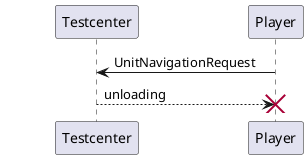 @startuml
skinparam ParticipantPadding 50

Testcenter <- Player: UnitNavigationRequest
Testcenter --> Player: unloading
destroy Player


@enduml
